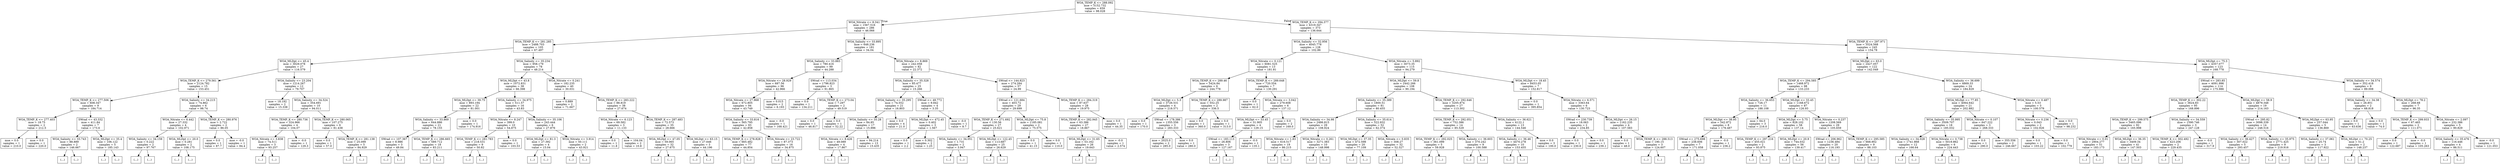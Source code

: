 digraph Tree {
node [shape=box] ;
0 [label="WOA_TEMP_K <= 288.092\nmse = 5152.732\nsamples = 659\nvalue = 98.028"] ;
1 [label="WOA_Nitrate <= 8.341\nmse = 1567.516\nsamples = 286\nvalue = 46.066"] ;
0 -> 1 [labeldistance=2.5, labelangle=45, headlabel="True"] ;
2 [label="WOA_TEMP_K <= 281.285\nmse = 2488.703\nsamples = 105\nvalue = 67.497"] ;
1 -> 2 ;
3 [label="WOA_MLDpt <= 45.4\nmse = 3029.078\nsamples = 27\nvalue = 116.579"] ;
2 -> 3 ;
4 [label="WOA_TEMP_K <= 279.561\nmse = 2124.782\nsamples = 15\nvalue = 153.451"] ;
3 -> 4 ;
5 [label="WOA_TEMP_K <= 277.506\nmse = 608.347\nsamples = 9\nvalue = 184.714"] ;
4 -> 5 ;
6 [label="WOA_TEMP_K <= 277.403\nmse = 18.75\nsamples = 2\nvalue = 212.5"] ;
5 -> 6 ;
7 [label="mse = 0.0\nsamples = 1\nvalue = 210.0"] ;
6 -> 7 ;
8 [label="mse = 0.0\nsamples = 1\nvalue = 220.0"] ;
6 -> 8 ;
9 [label="SWrad <= 43.332\nmse = 411.84\nsamples = 7\nvalue = 173.6"] ;
5 -> 9 ;
10 [label="WOA_Salinity <= 33.743\nmse = 88.889\nsamples = 2\nvalue = 146.667"] ;
9 -> 10 ;
11 [label="(...)"] ;
10 -> 11 ;
12 [label="(...)"] ;
10 -> 12 ;
13 [label="WOA_MLDpt <= 35.4\nmse = 106.122\nsamples = 5\nvalue = 185.143"] ;
9 -> 13 ;
14 [label="(...)"] ;
13 -> 14 ;
21 [label="(...)"] ;
13 -> 21 ;
22 [label="WOA_Salinity <= 34.215\nmse = 74.862\nsamples = 6\nvalue = 98.74"] ;
4 -> 22 ;
23 [label="WOA_Nitrate <= 6.442\nmse = 27.332\nsamples = 4\nvalue = 102.971"] ;
22 -> 23 ;
24 [label="WOA_Salinity <= 34.159\nmse = 0.222\nsamples = 2\nvalue = 97.767"] ;
23 -> 24 ;
25 [label="(...)"] ;
24 -> 25 ;
26 [label="(...)"] ;
24 -> 26 ;
27 [label="WOA_MLDpt <= 20.0\nmse = 0.281\nsamples = 2\nvalue = 108.175"] ;
23 -> 27 ;
28 [label="(...)"] ;
27 -> 28 ;
29 [label="(...)"] ;
27 -> 29 ;
30 [label="WOA_TEMP_K <= 280.976\nmse = 2.722\nsamples = 2\nvalue = 86.05"] ;
22 -> 30 ;
31 [label="mse = 0.0\nsamples = 1\nvalue = 87.7"] ;
30 -> 31 ;
32 [label="mse = -0.0\nsamples = 1\nvalue = 84.4"] ;
30 -> 32 ;
33 [label="WOA_Salinity <= 23.204\nmse = 1214.267\nsamples = 12\nvalue = 79.707"] ;
3 -> 33 ;
34 [label="mse = 18.192\nsamples = 2\nvalue = 15.338"] ;
33 -> 34 ;
35 [label="WOA_Salinity <= 34.524\nmse = 354.691\nsamples = 10\nvalue = 94.011"] ;
33 -> 35 ;
36 [label="WOA_TEMP_K <= 280.736\nmse = 324.966\nsamples = 4\nvalue = 104.07"] ;
35 -> 36 ;
37 [label="WOA_Nitrate <= 3.838\nmse = 74.511\nsamples = 3\nvalue = 93.257"] ;
36 -> 37 ;
38 [label="(...)"] ;
37 -> 38 ;
39 [label="(...)"] ;
37 -> 39 ;
42 [label="mse = -0.0\nsamples = 1\nvalue = 129.3"] ;
36 -> 42 ;
43 [label="WOA_TEMP_K <= 280.065\nmse = 107.275\nsamples = 6\nvalue = 81.438"] ;
35 -> 43 ;
44 [label="mse = 0.0\nsamples = 1\nvalue = 57.0"] ;
43 -> 44 ;
45 [label="WOA_TEMP_K <= 281.138\nmse = 25.099\nsamples = 5\nvalue = 84.929"] ;
43 -> 45 ;
46 [label="(...)"] ;
45 -> 46 ;
51 [label="(...)"] ;
45 -> 51 ;
52 [label="WOA_Salinity <= 35.234\nmse = 958.179\nsamples = 78\nvalue = 48.214"] ;
2 -> 52 ;
53 [label="WOA_MLDpt <= 43.8\nmse = 1072.831\nsamples = 38\nvalue = 66.398"] ;
52 -> 53 ;
54 [label="WOA_MLDpt <= 39.75\nmse = 893.194\nsamples = 22\nvalue = 81.001"] ;
53 -> 54 ;
55 [label="WOA_Salinity <= 33.869\nmse = 644.886\nsamples = 21\nvalue = 78.155"] ;
54 -> 55 ;
56 [label="SWrad <= 107.367\nmse = 8.986\nsamples = 3\nvalue = 49.84"] ;
55 -> 56 ;
57 [label="(...)"] ;
56 -> 57 ;
58 [label="(...)"] ;
56 -> 58 ;
61 [label="WOA_TEMP_K <= 286.665\nmse = 589.712\nsamples = 18\nvalue = 83.211"] ;
55 -> 61 ;
62 [label="(...)"] ;
61 -> 62 ;
83 [label="(...)"] ;
61 -> 83 ;
88 [label="mse = 0.0\nsamples = 1\nvalue = 174.916"] ;
54 -> 88 ;
89 [label="WOA_Salinity <= 34.975\nmse = 511.57\nsamples = 16\nvalue = 43.83"] ;
53 -> 89 ;
90 [label="WOA_Nitrate <= 8.247\nmse = 399.0\nsamples = 10\nvalue = 54.875"] ;
89 -> 90 ;
91 [label="WOA_TEMP_K <= 281.783\nmse = 218.531\nsamples = 9\nvalue = 50.82"] ;
90 -> 91 ;
92 [label="(...)"] ;
91 -> 92 ;
97 [label="(...)"] ;
91 -> 97 ;
108 [label="mse = 0.0\nsamples = 1\nvalue = 103.53"] ;
90 -> 108 ;
109 [label="WOA_Salinity <= 35.106\nmse = 243.444\nsamples = 6\nvalue = 27.876"] ;
89 -> 109 ;
110 [label="WOA_MLDpt <= 81.3\nmse = 27.392\nsamples = 4\nvalue = 15.04"] ;
109 -> 110 ;
111 [label="(...)"] ;
110 -> 111 ;
112 [label="(...)"] ;
110 -> 112 ;
117 [label="WOA_Nitrate <= 3.914\nmse = 50.111\nsamples = 2\nvalue = 43.921"] ;
109 -> 117 ;
118 [label="(...)"] ;
117 -> 118 ;
119 [label="(...)"] ;
117 -> 119 ;
120 [label="WOA_Nitrate <= 0.241\nmse = 182.235\nsamples = 40\nvalue = 30.031"] ;
52 -> 120 ;
121 [label="mse = 0.889\nsamples = 2\nvalue = 71.667"] ;
120 -> 121 ;
122 [label="WOA_TEMP_K <= 283.222\nmse = 88.819\nsamples = 38\nvalue = 27.674"] ;
120 -> 122 ;
123 [label="WOA_Nitrate <= 6.123\nmse = 69.582\nsamples = 3\nvalue = 11.133"] ;
122 -> 123 ;
124 [label="mse = 0.0\nsamples = 1\nvalue = 11.8"] ;
123 -> 124 ;
125 [label="mse = 104.04\nsamples = 2\nvalue = 10.8"] ;
123 -> 125 ;
126 [label="WOA_TEMP_K <= 287.483\nmse = 72.573\nsamples = 35\nvalue = 28.666"] ;
122 -> 126 ;
127 [label="WOA_MLDpt <= 47.05\nmse = 59.065\nsamples = 32\nvalue = 27.675"] ;
126 -> 127 ;
128 [label="(...)"] ;
127 -> 128 ;
145 [label="(...)"] ;
127 -> 145 ;
156 [label="WOA_MLDpt <= 63.15\nmse = 27.646\nsamples = 3\nvalue = 44.196"] ;
126 -> 156 ;
157 [label="(...)"] ;
156 -> 157 ;
158 [label="(...)"] ;
156 -> 158 ;
161 [label="WOA_Salinity <= 33.895\nmse = 648.236\nsamples = 181\nvalue = 34.04"] ;
1 -> 161 ;
162 [label="WOA_Salinity <= 33.883\nmse = 780.416\nsamples = 99\nvalue = 44.288"] ;
161 -> 162 ;
163 [label="WOA_Nitrate <= 28.929\nmse = 687.56\nsamples = 96\nvalue = 42.966"] ;
162 -> 163 ;
164 [label="WOA_Nitrate <= 27.968\nmse = 672.805\nsamples = 94\nvalue = 43.749"] ;
163 -> 164 ;
165 [label="WOA_Salinity <= 33.816\nmse = 565.795\nsamples = 93\nvalue = 42.858"] ;
164 -> 165 ;
166 [label="WOA_TEMP_K <= 278.828\nmse = 665.482\nsamples = 77\nvalue = 44.854"] ;
165 -> 166 ;
167 [label="(...)"] ;
166 -> 167 ;
246 [label="(...)"] ;
166 -> 246 ;
253 [label="WOA_Nitrate <= 23.722\nmse = 87.373\nsamples = 16\nvalue = 34.875"] ;
165 -> 253 ;
254 [label="(...)"] ;
253 -> 254 ;
269 [label="(...)"] ;
253 -> 269 ;
282 [label="mse = -0.0\nsamples = 1\nvalue = 168.421"] ;
164 -> 282 ;
283 [label="mse = 0.015\nsamples = 2\nvalue = 6.193"] ;
163 -> 283 ;
284 [label="SWrad <= 113.034\nmse = 1796.823\nsamples = 3\nvalue = 91.865"] ;
162 -> 284 ;
285 [label="mse = 0.0\nsamples = 1\nvalue = 134.211"] ;
284 -> 285 ;
286 [label="WOA_TEMP_K <= 273.04\nmse = 7.297\nsamples = 2\nvalue = 49.519"] ;
284 -> 286 ;
287 [label="mse = 0.0\nsamples = 1\nvalue = 46.817"] ;
286 -> 287 ;
288 [label="mse = 0.0\nsamples = 1\nvalue = 52.22"] ;
286 -> 288 ;
289 [label="WOA_Nitrate <= 8.869\nmse = 242.058\nsamples = 82\nvalue = 22.372"] ;
161 -> 289 ;
290 [label="WOA_Salinity <= 35.328\nmse = 85.477\nsamples = 25\nvalue = 15.266"] ;
289 -> 290 ;
291 [label="WOA_Salinity <= 35.295\nmse = 74.552\nsamples = 21\nvalue = 16.803"] ;
290 -> 291 ;
292 [label="WOA_Salinity <= 35.28\nmse = 84.85\nsamples = 17\nvalue = 15.996"] ;
291 -> 292 ;
293 [label="WOA_Nitrate <= 8.426\nmse = 49.089\nsamples = 4\nvalue = 17.867"] ;
292 -> 293 ;
294 [label="(...)"] ;
293 -> 294 ;
295 [label="(...)"] ;
293 -> 295 ;
296 [label="mse = 94.214\nsamples = 13\nvalue = 15.435"] ;
292 -> 296 ;
297 [label="mse = 0.0\nsamples = 4\nvalue = 21.0"] ;
291 -> 297 ;
298 [label="SWrad <= 48.772\nmse = 9.842\nsamples = 4\nvalue = 3.35"] ;
290 -> 298 ;
299 [label="WOA_MLDpt <= 472.45\nmse = 0.402\nsamples = 3\nvalue = 1.567"] ;
298 -> 299 ;
300 [label="mse = 0.0\nsamples = 1\nvalue = 2.2"] ;
299 -> 300 ;
301 [label="mse = 0.302\nsamples = 2\nvalue = 1.25"] ;
299 -> 301 ;
302 [label="mse = -0.0\nsamples = 1\nvalue = 8.7"] ;
298 -> 302 ;
303 [label="SWrad <= 144.823\nmse = 274.284\nsamples = 57\nvalue = 24.99"] ;
289 -> 303 ;
304 [label="SWrad <= 121.684\nmse = 403.72\nsamples = 29\nvalue = 29.699"] ;
303 -> 304 ;
305 [label="WOA_TEMP_K <= 271.692\nmse = 130.56\nsamples = 27\nvalue = 25.621"] ;
304 -> 305 ;
306 [label="WOA_Salinity <= 34.051\nmse = 1.731\nsamples = 2\nvalue = 3.947"] ;
305 -> 306 ;
307 [label="(...)"] ;
306 -> 307 ;
308 [label="(...)"] ;
306 -> 308 ;
309 [label="WOA_MLDpt <= 122.45\nmse = 113.687\nsamples = 25\nvalue = 26.629"] ;
305 -> 309 ;
310 [label="(...)"] ;
309 -> 310 ;
321 [label="(...)"] ;
309 -> 321 ;
354 [label="WOA_MLDpt <= 75.8\nmse = 1185.081\nsamples = 2\nvalue = 75.575"] ;
304 -> 354 ;
355 [label="mse = 0.0\nsamples = 1\nvalue = 41.15"] ;
354 -> 355 ;
356 [label="mse = 0.0\nsamples = 1\nvalue = 110.0"] ;
354 -> 356 ;
357 [label="WOA_TEMP_K <= 284.319\nmse = 87.637\nsamples = 28\nvalue = 19.975"] ;
303 -> 357 ;
358 [label="WOA_TEMP_K <= 282.945\nmse = 63.386\nsamples = 27\nvalue = 18.867"] ;
357 -> 358 ;
359 [label="WOA_MLDpt <= 31.65\nmse = 53.162\nsamples = 26\nvalue = 19.643"] ;
358 -> 359 ;
360 [label="(...)"] ;
359 -> 360 ;
365 [label="(...)"] ;
359 -> 365 ;
410 [label="mse = -0.0\nsamples = 1\nvalue = 2.574"] ;
358 -> 410 ;
411 [label="mse = 0.0\nsamples = 1\nvalue = 44.35"] ;
357 -> 411 ;
412 [label="WOA_TEMP_K <= 294.377\nmse = 4319.347\nsamples = 373\nvalue = 136.644"] ;
0 -> 412 [labeldistance=2.5, labelangle=-45, headlabel="False"] ;
413 [label="WOA_Salinity <= 32.956\nmse = 4045.778\nsamples = 128\nvalue = 102.86"] ;
412 -> 413 ;
414 [label="WOA_Nitrate <= 0.121\nmse = 6081.525\nsamples = 13\nvalue = 181.81"] ;
413 -> 414 ;
415 [label="WOA_TEMP_K <= 289.46\nmse = 5424.84\nsamples = 6\nvalue = 244.778"] ;
414 -> 415 ;
416 [label="WOA_MLDpt <= 5.3\nmse = 3726.531\nsamples = 4\nvalue = 218.571"] ;
415 -> 416 ;
417 [label="mse = 0.0\nsamples = 1\nvalue = 170.0"] ;
416 -> 417 ;
418 [label="SWrad <= 178.386\nmse = 1355.556\nsamples = 3\nvalue = 283.333"] ;
416 -> 418 ;
419 [label="mse = 2025.0\nsamples = 2\nvalue = 285.0"] ;
418 -> 419 ;
420 [label="mse = 0.0\nsamples = 1\nvalue = 280.0"] ;
418 -> 420 ;
421 [label="WOA_TEMP_K <= 289.987\nmse = 552.25\nsamples = 2\nvalue = 336.5"] ;
415 -> 421 ;
422 [label="mse = 0.0\nsamples = 1\nvalue = 360.0"] ;
421 -> 422 ;
423 [label="mse = 0.0\nsamples = 1\nvalue = 313.0"] ;
421 -> 423 ;
424 [label="WOA_TEMP_K <= 289.648\nmse = 720.554\nsamples = 7\nvalue = 130.291"] ;
414 -> 424 ;
425 [label="mse = 0.0\nsamples = 1\nvalue = 62.0"] ;
424 -> 425 ;
426 [label="WOA_Nitrate <= 3.042\nmse = 279.608\nsamples = 6\nvalue = 137.12"] ;
424 -> 426 ;
427 [label="WOA_MLDpt <= 33.45\nmse = 31.905\nsamples = 4\nvalue = 129.15"] ;
426 -> 427 ;
428 [label="SWrad <= 183.113\nmse = 26.806\nsamples = 3\nvalue = 127.167"] ;
427 -> 428 ;
429 [label="(...)"] ;
428 -> 429 ;
432 [label="(...)"] ;
428 -> 432 ;
433 [label="mse = -0.0\nsamples = 1\nvalue = 135.1"] ;
427 -> 433 ;
434 [label="mse = 0.0\nsamples = 2\nvalue = 169.0"] ;
426 -> 434 ;
435 [label="WOA_Nitrate <= 5.892\nmse = 3073.35\nsamples = 115\nvalue = 94.279"] ;
413 -> 435 ;
436 [label="WOA_MLDpt <= 59.8\nmse = 2442.266\nsamples = 108\nvalue = 90.194"] ;
435 -> 436 ;
437 [label="WOA_Salinity <= 35.389\nmse = 1800.51\nsamples = 81\nvalue = 80.455"] ;
436 -> 437 ;
438 [label="WOA_Salinity <= 34.98\nmse = 2486.815\nsamples = 29\nvalue = 108.924"] ;
437 -> 438 ;
439 [label="WOA_Nitrate <= 1.83\nmse = 616.517\nsamples = 19\nvalue = 86.215"] ;
438 -> 439 ;
440 [label="(...)"] ;
439 -> 440 ;
465 [label="(...)"] ;
439 -> 465 ;
472 [label="WOA_Nitrate <= 0.261\nmse = 3271.383\nsamples = 10\nvalue = 148.998"] ;
438 -> 472 ;
473 [label="(...)"] ;
472 -> 473 ;
478 [label="(...)"] ;
472 -> 478 ;
487 [label="WOA_Salinity <= 35.614\nmse = 522.932\nsamples = 52\nvalue = 62.374"] ;
437 -> 487 ;
488 [label="WOA_MLDpt <= 37.35\nmse = 472.598\nsamples = 20\nvalue = 77.109"] ;
487 -> 488 ;
489 [label="(...)"] ;
488 -> 489 ;
498 [label="(...)"] ;
488 -> 498 ;
517 [label="WOA_Nitrate <= 0.835\nmse = 308.27\nsamples = 32\nvalue = 52.327"] ;
487 -> 517 ;
518 [label="(...)"] ;
517 -> 518 ;
567 [label="(...)"] ;
517 -> 567 ;
576 [label="WOA_TEMP_K <= 292.646\nmse = 3205.874\nsamples = 27\nvalue = 113.302"] ;
436 -> 576 ;
577 [label="WOA_TEMP_K <= 292.051\nmse = 752.386\nsamples = 14\nvalue = 85.529"] ;
576 -> 577 ;
578 [label="WOA_TEMP_K <= 292.025\nmse = 361.099\nsamples = 5\nvalue = 59.928"] ;
577 -> 578 ;
579 [label="(...)"] ;
578 -> 579 ;
586 [label="(...)"] ;
578 -> 586 ;
587 [label="WOA_Salinity <= 36.603\nmse = 370.242\nsamples = 9\nvalue = 100.588"] ;
577 -> 587 ;
588 [label="(...)"] ;
587 -> 588 ;
591 [label="(...)"] ;
587 -> 591 ;
596 [label="WOA_Salinity <= 36.621\nmse = 4122.1\nsamples = 13\nvalue = 144.546"] ;
576 -> 596 ;
597 [label="WOA_Salinity <= 36.46\nmse = 4470.278\nsamples = 10\nvalue = 153.455"] ;
596 -> 597 ;
598 [label="(...)"] ;
597 -> 598 ;
599 [label="(...)"] ;
597 -> 599 ;
606 [label="mse = 0.0\nsamples = 3\nvalue = 100.0"] ;
596 -> 606 ;
607 [label="WOA_MLDpt <= 18.45\nmse = 8453.05\nsamples = 7\nvalue = 152.817"] ;
435 -> 607 ;
608 [label="mse = 0.0\nsamples = 1\nvalue = 395.854"] ;
607 -> 608 ;
609 [label="WOA_Nitrate <= 6.571\nmse = 3363.64\nsamples = 6\nvalue = 130.723"] ;
607 -> 609 ;
610 [label="SWrad <= 230.739\nmse = 18.063\nsamples = 2\nvalue = 234.85"] ;
609 -> 610 ;
611 [label="mse = 0.0\nsamples = 1\nvalue = 230.6"] ;
610 -> 611 ;
612 [label="mse = 0.0\nsamples = 1\nvalue = 239.1"] ;
610 -> 612 ;
613 [label="WOA_MLDpt <= 26.15\nmse = 1162.235\nsamples = 4\nvalue = 107.583"] ;
609 -> 613 ;
614 [label="mse = 0.0\nsamples = 1\nvalue = 48.0"] ;
613 -> 614 ;
615 [label="WOA_TEMP_K <= 288.513\nmse = 190.15\nsamples = 3\nvalue = 124.607"] ;
613 -> 615 ;
616 [label="(...)"] ;
615 -> 616 ;
617 [label="(...)"] ;
615 -> 617 ;
620 [label="WOA_TEMP_K <= 297.971\nmse = 3524.568\nsamples = 245\nvalue = 154.78"] ;
412 -> 620 ;
621 [label="WOA_MLDpt <= 63.0\nmse = 2427.057\nsamples = 122\nvalue = 142.049"] ;
620 -> 621 ;
622 [label="WOA_TEMP_K <= 294.585\nmse = 1468.972\nsamples = 98\nvalue = 133.233"] ;
621 -> 622 ;
623 [label="WOA_Salinity <= 36.653\nmse = 726.17\nsamples = 11\nvalue = 188.108"] ;
622 -> 623 ;
624 [label="WOA_MLDpt <= 38.95\nmse = 542.872\nsamples = 8\nvalue = 176.487"] ;
623 -> 624 ;
625 [label="SWrad <= 275.698\nmse = 238.606\nsamples = 7\nvalue = 171.058"] ;
624 -> 625 ;
626 [label="(...)"] ;
625 -> 626 ;
629 [label="(...)"] ;
625 -> 629 ;
630 [label="mse = -0.0\nsamples = 1\nvalue = 236.2"] ;
624 -> 630 ;
631 [label="mse = 64.0\nsamples = 3\nvalue = 216.0"] ;
623 -> 631 ;
632 [label="WOA_MLDpt <= 33.45\nmse = 1168.672\nsamples = 87\nvalue = 126.93"] ;
622 -> 632 ;
633 [label="WOA_MLDpt <= 5.75\nmse = 828.102\nsamples = 58\nvalue = 137.14"] ;
632 -> 633 ;
634 [label="WOA_TEMP_K <= 297.216\nmse = 455.021\nsamples = 2\nvalue = 93.875"] ;
633 -> 634 ;
635 [label="(...)"] ;
634 -> 635 ;
636 [label="(...)"] ;
634 -> 636 ;
637 [label="WOA_MLDpt <= 20.9\nmse = 744.032\nsamples = 56\nvalue = 139.417"] ;
633 -> 637 ;
638 [label="(...)"] ;
637 -> 638 ;
679 [label="(...)"] ;
637 -> 679 ;
718 [label="WOA_Nitrate <= 0.237\nmse = 1208.569\nsamples = 29\nvalue = 105.659"] ;
632 -> 718 ;
719 [label="SWrad <= 206.962\nmse = 1236.484\nsamples = 20\nvalue = 116.193"] ;
718 -> 719 ;
720 [label="(...)"] ;
719 -> 720 ;
735 [label="(...)"] ;
719 -> 735 ;
752 [label="WOA_TEMP_K <= 295.585\nmse = 668.902\nsamples = 9\nvalue = 88.103"] ;
718 -> 752 ;
753 [label="(...)"] ;
752 -> 753 ;
764 [label="(...)"] ;
752 -> 764 ;
769 [label="WOA_Salinity <= 36.699\nmse = 4869.33\nsamples = 24\nvalue = 184.829"] ;
621 -> 769 ;
770 [label="WOA_MLDpt <= 77.85\nmse = 4064.642\nsamples = 21\nvalue = 202.882"] ;
769 -> 770 ;
771 [label="WOA_Salinity <= 35.995\nmse = 3509.707\nsamples = 18\nvalue = 185.032"] ;
770 -> 771 ;
772 [label="WOA_Salinity <= 34.028\nmse = 1741.868\nsamples = 12\nvalue = 166.64"] ;
771 -> 772 ;
773 [label="(...)"] ;
772 -> 773 ;
774 [label="(...)"] ;
772 -> 774 ;
787 [label="WOA_Nitrate <= 0.738\nmse = 5019.862\nsamples = 6\nvalue = 224.443"] ;
771 -> 787 ;
788 [label="(...)"] ;
787 -> 788 ;
795 [label="(...)"] ;
787 -> 795 ;
796 [label="WOA_Nitrate <= 0.107\nmse = 647.222\nsamples = 3\nvalue = 268.333"] ;
770 -> 796 ;
797 [label="mse = 0.0\nsamples = 1\nvalue = 290.0"] ;
796 -> 797 ;
798 [label="mse = 355.556\nsamples = 2\nvalue = 246.667"] ;
796 -> 798 ;
799 [label="WOA_Nitrate <= 0.487\nmse = 5.53\nsamples = 3\nvalue = 100.579"] ;
769 -> 799 ;
800 [label="WOA_Nitrate <= 0.236\nmse = 0.043\nsamples = 2\nvalue = 102.926"] ;
799 -> 800 ;
801 [label="mse = 0.0\nsamples = 1\nvalue = 103.22"] ;
800 -> 801 ;
802 [label="mse = 0.0\nsamples = 1\nvalue = 102.779"] ;
800 -> 802 ;
803 [label="mse = 0.0\nsamples = 1\nvalue = 98.232"] ;
799 -> 803 ;
804 [label="WOA_MLDpt <= 75.3\nmse = 4357.077\nsamples = 123\nvalue = 168.778"] ;
620 -> 804 ;
805 [label="SWrad <= 283.85\nmse = 4091.996\nsamples = 114\nvalue = 175.986"] ;
804 -> 805 ;
806 [label="WOA_TEMP_K <= 302.22\nmse = 3624.83\nsamples = 95\nvalue = 168.896"] ;
805 -> 806 ;
807 [label="WOA_TEMP_K <= 299.575\nmse = 3465.096\nsamples = 92\nvalue = 165.998"] ;
806 -> 807 ;
808 [label="WOA_Nitrate <= 0.01\nmse = 2904.277\nsamples = 51\nvalue = 183.173"] ;
807 -> 808 ;
809 [label="(...)"] ;
808 -> 809 ;
810 [label="(...)"] ;
808 -> 810 ;
873 [label="WOA_MLDpt <= 36.35\nmse = 3409.34\nsamples = 41\nvalue = 147.503"] ;
807 -> 873 ;
874 [label="(...)"] ;
873 -> 874 ;
913 [label="(...)"] ;
873 -> 913 ;
944 [label="WOA_Salinity <= 34.559\nmse = 1590.746\nsamples = 3\nvalue = 247.128"] ;
806 -> 944 ;
945 [label="WOA_TEMP_K <= 302.492\nmse = 423.206\nsamples = 2\nvalue = 229.435"] ;
944 -> 945 ;
946 [label="(...)"] ;
945 -> 946 ;
947 [label="(...)"] ;
945 -> 947 ;
948 [label="mse = -0.0\nsamples = 1\nvalue = 317.9"] ;
944 -> 948 ;
949 [label="WOA_MLDpt <= 58.9\nmse = 4879.348\nsamples = 19\nvalue = 214.163"] ;
805 -> 949 ;
950 [label="SWrad <= 295.82\nmse = 3098.339\nsamples = 14\nvalue = 248.516"] ;
949 -> 950 ;
951 [label="WOA_Salinity <= 36.427\nmse = 307.022\nsamples = 5\nvalue = 293.457"] ;
950 -> 951 ;
952 [label="(...)"] ;
951 -> 952 ;
955 [label="(...)"] ;
951 -> 955 ;
956 [label="WOA_Salinity <= 35.975\nmse = 2771.425\nsamples = 9\nvalue = 219.916"] ;
950 -> 956 ;
957 [label="(...)"] ;
956 -> 957 ;
968 [label="(...)"] ;
956 -> 968 ;
973 [label="WOA_MLDpt <= 63.95\nmse = 257.044\nsamples = 5\nvalue = 136.869"] ;
949 -> 973 ;
974 [label="WOA_Salinity <= 37.061\nmse = 25.74\nsamples = 3\nvalue = 117.922"] ;
973 -> 974 ;
975 [label="(...)"] ;
974 -> 975 ;
978 [label="(...)"] ;
974 -> 978 ;
979 [label="WOA_MLDpt <= 70.25\nmse = 51.2\nsamples = 2\nvalue = 148.237"] ;
973 -> 979 ;
980 [label="(...)"] ;
979 -> 980 ;
981 [label="(...)"] ;
979 -> 981 ;
982 [label="WOA_Salinity <= 34.574\nmse = 352.418\nsamples = 9\nvalue = 89.008"] ;
804 -> 982 ;
983 [label="WOA_Salinity <= 34.38\nmse = 26.851\nsamples = 2\nvalue = 68.818"] ;
982 -> 983 ;
984 [label="mse = 0.0\nsamples = 1\nvalue = 63.636"] ;
983 -> 984 ;
985 [label="mse = 0.0\nsamples = 1\nvalue = 74.0"] ;
983 -> 985 ;
986 [label="WOA_MLDpt <= 78.2\nmse = 268.68\nsamples = 7\nvalue = 96.35"] ;
982 -> 986 ;
987 [label="WOA_TEMP_K <= 299.933\nmse = 67.465\nsamples = 2\nvalue = 111.071"] ;
986 -> 987 ;
988 [label="mse = 0.0\nsamples = 1\nvalue = 122.687"] ;
987 -> 988 ;
989 [label="mse = -0.0\nsamples = 1\nvalue = 105.263"] ;
987 -> 989 ;
990 [label="WOA_Nitrate <= 2.097\nmse = 232.386\nsamples = 5\nvalue = 90.829"] ;
986 -> 990 ;
991 [label="WOA_Salinity <= 35.476\nmse = 116.446\nsamples = 4\nvalue = 86.511"] ;
990 -> 991 ;
992 [label="(...)"] ;
991 -> 992 ;
995 [label="(...)"] ;
991 -> 995 ;
998 [label="mse = -0.0\nsamples = 1\nvalue = 121.053"] ;
990 -> 998 ;
}
